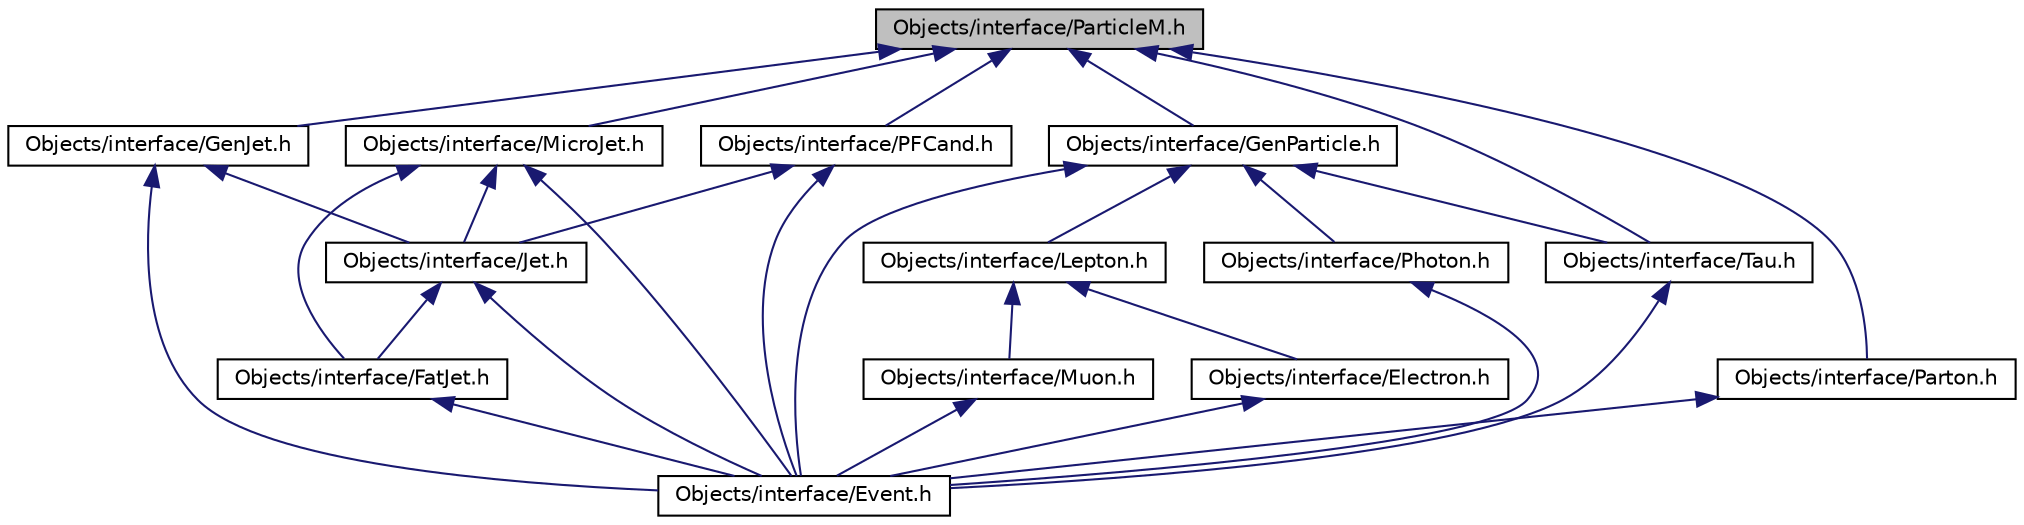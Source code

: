 digraph G
{
  edge [fontname="Helvetica",fontsize="10",labelfontname="Helvetica",labelfontsize="10"];
  node [fontname="Helvetica",fontsize="10",shape=record];
  Node1 [label="Objects/interface/ParticleM.h",height=0.2,width=0.4,color="black", fillcolor="grey75", style="filled" fontcolor="black"];
  Node1 -> Node2 [dir=back,color="midnightblue",fontsize="10",style="solid"];
  Node2 [label="Objects/interface/GenJet.h",height=0.2,width=0.4,color="black", fillcolor="white", style="filled",URL="$GenJet_8h.html"];
  Node2 -> Node3 [dir=back,color="midnightblue",fontsize="10",style="solid"];
  Node3 [label="Objects/interface/Event.h",height=0.2,width=0.4,color="black", fillcolor="white", style="filled",URL="$Event_8h.html"];
  Node2 -> Node4 [dir=back,color="midnightblue",fontsize="10",style="solid"];
  Node4 [label="Objects/interface/Jet.h",height=0.2,width=0.4,color="black", fillcolor="white", style="filled",URL="$Jet_8h.html"];
  Node4 -> Node3 [dir=back,color="midnightblue",fontsize="10",style="solid"];
  Node4 -> Node5 [dir=back,color="midnightblue",fontsize="10",style="solid"];
  Node5 [label="Objects/interface/FatJet.h",height=0.2,width=0.4,color="black", fillcolor="white", style="filled",URL="$FatJet_8h.html"];
  Node5 -> Node3 [dir=back,color="midnightblue",fontsize="10",style="solid"];
  Node1 -> Node6 [dir=back,color="midnightblue",fontsize="10",style="solid"];
  Node6 [label="Objects/interface/GenParticle.h",height=0.2,width=0.4,color="black", fillcolor="white", style="filled",URL="$GenParticle_8h.html"];
  Node6 -> Node3 [dir=back,color="midnightblue",fontsize="10",style="solid"];
  Node6 -> Node7 [dir=back,color="midnightblue",fontsize="10",style="solid"];
  Node7 [label="Objects/interface/Lepton.h",height=0.2,width=0.4,color="black", fillcolor="white", style="filled",URL="$Lepton_8h.html"];
  Node7 -> Node8 [dir=back,color="midnightblue",fontsize="10",style="solid"];
  Node8 [label="Objects/interface/Electron.h",height=0.2,width=0.4,color="black", fillcolor="white", style="filled",URL="$Electron_8h.html"];
  Node8 -> Node3 [dir=back,color="midnightblue",fontsize="10",style="solid"];
  Node7 -> Node9 [dir=back,color="midnightblue",fontsize="10",style="solid"];
  Node9 [label="Objects/interface/Muon.h",height=0.2,width=0.4,color="black", fillcolor="white", style="filled",URL="$Muon_8h.html"];
  Node9 -> Node3 [dir=back,color="midnightblue",fontsize="10",style="solid"];
  Node6 -> Node10 [dir=back,color="midnightblue",fontsize="10",style="solid"];
  Node10 [label="Objects/interface/Photon.h",height=0.2,width=0.4,color="black", fillcolor="white", style="filled",URL="$Photon_8h.html"];
  Node10 -> Node3 [dir=back,color="midnightblue",fontsize="10",style="solid"];
  Node6 -> Node11 [dir=back,color="midnightblue",fontsize="10",style="solid"];
  Node11 [label="Objects/interface/Tau.h",height=0.2,width=0.4,color="black", fillcolor="white", style="filled",URL="$Tau_8h.html"];
  Node11 -> Node3 [dir=back,color="midnightblue",fontsize="10",style="solid"];
  Node1 -> Node12 [dir=back,color="midnightblue",fontsize="10",style="solid"];
  Node12 [label="Objects/interface/MicroJet.h",height=0.2,width=0.4,color="black", fillcolor="white", style="filled",URL="$MicroJet_8h.html"];
  Node12 -> Node3 [dir=back,color="midnightblue",fontsize="10",style="solid"];
  Node12 -> Node5 [dir=back,color="midnightblue",fontsize="10",style="solid"];
  Node12 -> Node4 [dir=back,color="midnightblue",fontsize="10",style="solid"];
  Node1 -> Node13 [dir=back,color="midnightblue",fontsize="10",style="solid"];
  Node13 [label="Objects/interface/Parton.h",height=0.2,width=0.4,color="black", fillcolor="white", style="filled",URL="$Parton_8h.html"];
  Node13 -> Node3 [dir=back,color="midnightblue",fontsize="10",style="solid"];
  Node1 -> Node14 [dir=back,color="midnightblue",fontsize="10",style="solid"];
  Node14 [label="Objects/interface/PFCand.h",height=0.2,width=0.4,color="black", fillcolor="white", style="filled",URL="$PFCand_8h.html"];
  Node14 -> Node3 [dir=back,color="midnightblue",fontsize="10",style="solid"];
  Node14 -> Node4 [dir=back,color="midnightblue",fontsize="10",style="solid"];
  Node1 -> Node11 [dir=back,color="midnightblue",fontsize="10",style="solid"];
}
